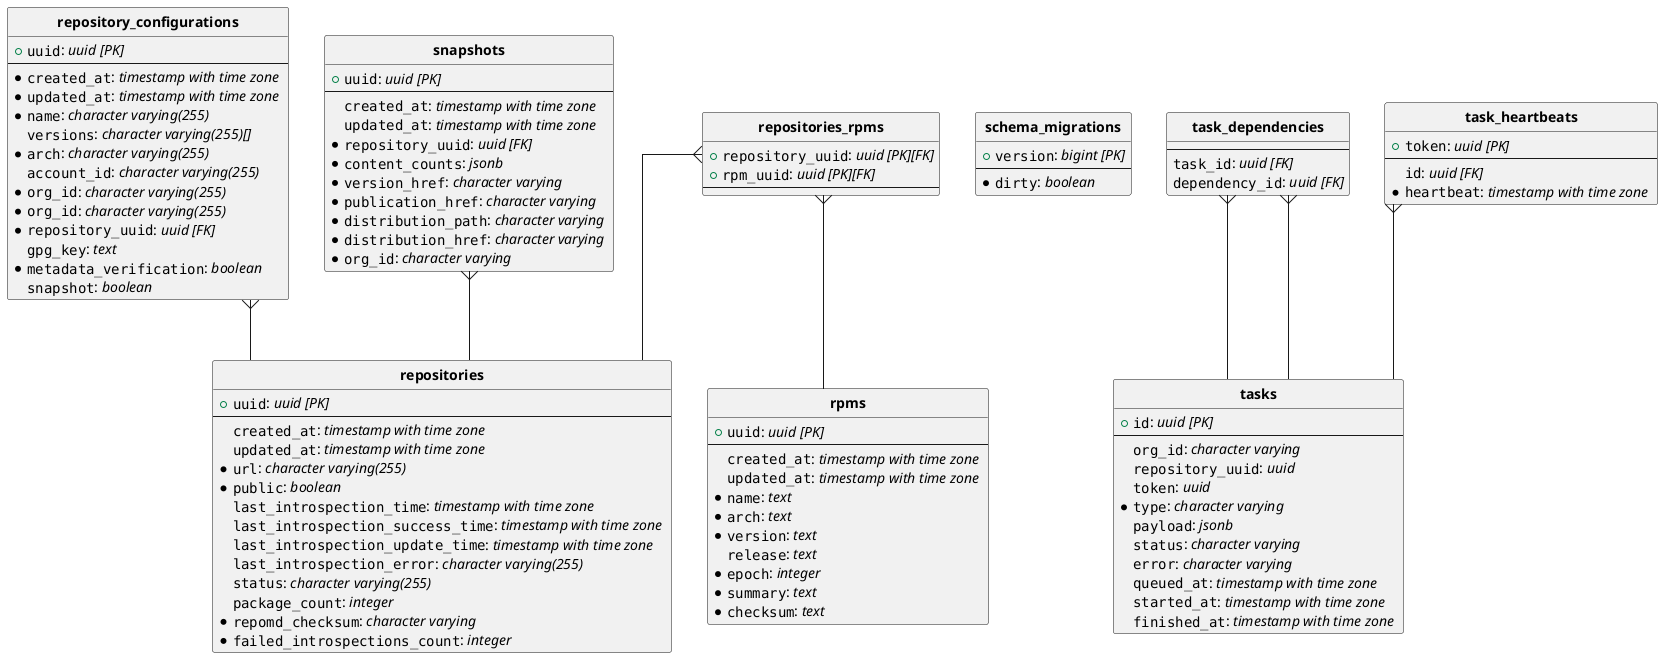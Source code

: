 @startuml
hide circle
skinparam linetype ortho

entity "**repositories**" {
  + ""uuid"": //uuid [PK]//
  --
  ""created_at"": //timestamp with time zone //
  ""updated_at"": //timestamp with time zone //
  *""url"": //character varying(255) //
  *""public"": //boolean //
  ""last_introspection_time"": //timestamp with time zone //
  ""last_introspection_success_time"": //timestamp with time zone //
  ""last_introspection_update_time"": //timestamp with time zone //
  ""last_introspection_error"": //character varying(255) //
  ""status"": //character varying(255) //
  ""package_count"": //integer //
  *""repomd_checksum"": //character varying //
  *""failed_introspections_count"": //integer //
}

entity "**repositories_rpms**" {
  + ""repository_uuid"": //uuid [PK][FK]//
  + ""rpm_uuid"": //uuid [PK][FK]//
  --
}

entity "**repository_configurations**" {
  + ""uuid"": //uuid [PK]//
  --
  *""created_at"": //timestamp with time zone //
  *""updated_at"": //timestamp with time zone //
  *""name"": //character varying(255) //
  ""versions"": //character varying(255)[] //
  *""arch"": //character varying(255) //
  ""account_id"": //character varying(255) //
  *""org_id"": //character varying(255) //
  *""org_id"": //character varying(255) //
  *""repository_uuid"": //uuid [FK]//
  ""gpg_key"": //text //
  *""metadata_verification"": //boolean //
  ""snapshot"": //boolean //
}

entity "**rpms**" {
  + ""uuid"": //uuid [PK]//
  --
  ""created_at"": //timestamp with time zone //
  ""updated_at"": //timestamp with time zone //
  *""name"": //text //
  *""arch"": //text //
  *""version"": //text //
  ""release"": //text //
  *""epoch"": //integer //
  *""summary"": //text //
  *""checksum"": //text //
}

entity "**schema_migrations**" {
  + ""version"": //bigint [PK]//
  --
  *""dirty"": //boolean //
}

entity "**snapshots**" {
  + ""uuid"": //uuid [PK]//
  --
  ""created_at"": //timestamp with time zone //
  ""updated_at"": //timestamp with time zone //
  *""repository_uuid"": //uuid [FK]//
  *""content_counts"": //jsonb //
  *""version_href"": //character varying //
  *""publication_href"": //character varying //
  *""distribution_path"": //character varying //
  *""distribution_href"": //character varying //
  *""org_id"": //character varying //
}

entity "**task_dependencies**" {
  --
  ""task_id"": //uuid [FK]//
  ""dependency_id"": //uuid [FK]//
}

entity "**task_heartbeats**" {
  + ""token"": //uuid [PK]//
  --
  ""id"": //uuid [FK]//
  *""heartbeat"": //timestamp with time zone //
}

entity "**tasks**" {
  + ""id"": //uuid [PK]//
  --
  ""org_id"": //character varying //
  ""repository_uuid"": //uuid //
  ""token"": //uuid //
  *""type"": //character varying //
  ""payload"": //jsonb //
  ""status"": //character varying //
  ""error"": //character varying //
  ""queued_at"": //timestamp with time zone //
  ""started_at"": //timestamp with time zone //
  ""finished_at"": //timestamp with time zone //
}

"**repositories_rpms**"   }--  "**repositories**"

"**repositories_rpms**"   }--  "**rpms**"

"**repository_configurations**"   }--  "**repositories**"

"**snapshots**"   }--  "**repositories**"

"**task_dependencies**"   }--  "**tasks**"

"**task_dependencies**"   }--  "**tasks**"

"**task_heartbeats**"   }--  "**tasks**"
@enduml
